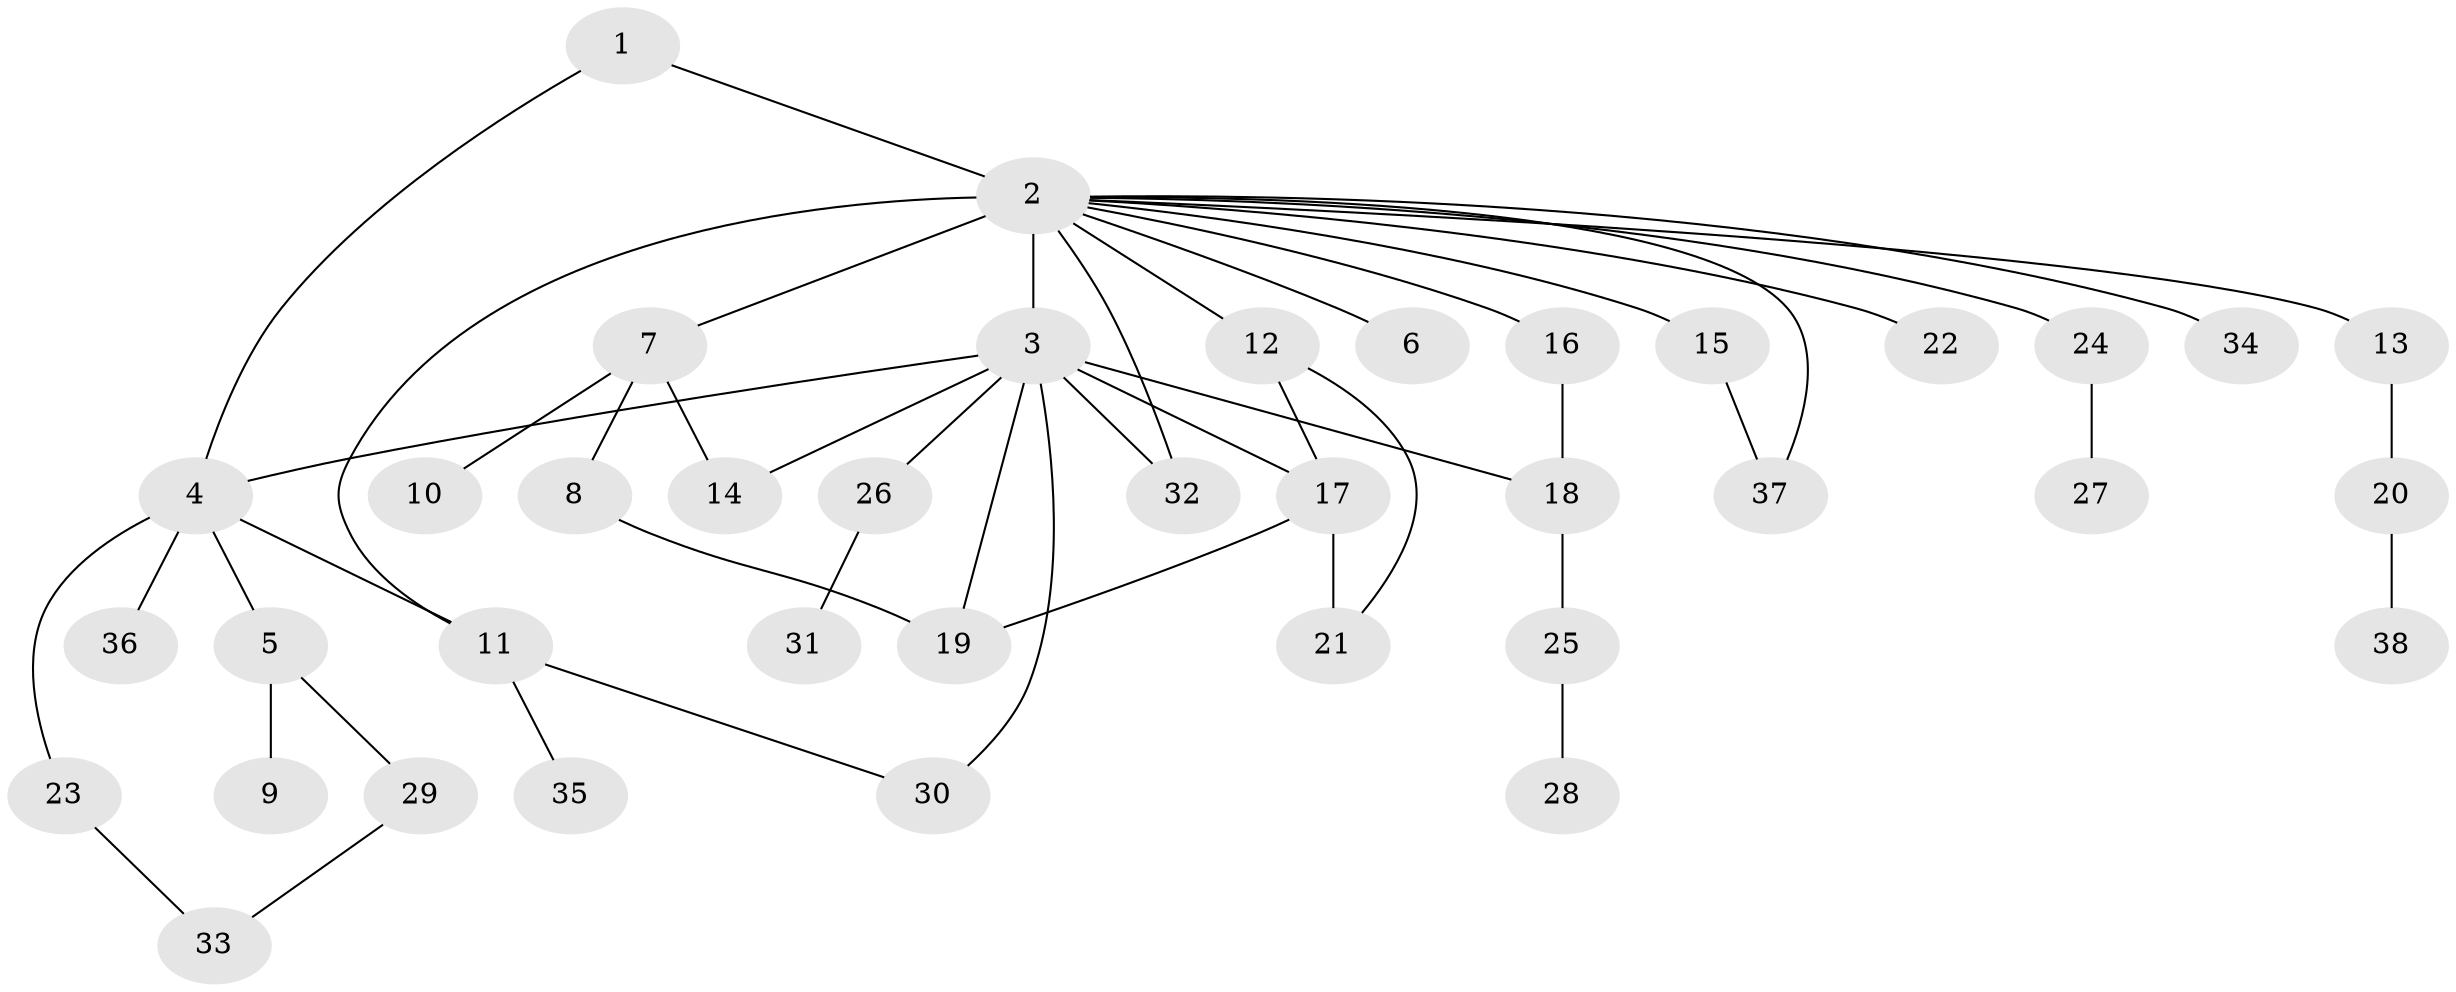 // original degree distribution, {6: 0.016666666666666666, 41: 0.008333333333333333, 1: 0.6166666666666667, 10: 0.008333333333333333, 8: 0.008333333333333333, 2: 0.14166666666666666, 5: 0.016666666666666666, 4: 0.075, 3: 0.10833333333333334}
// Generated by graph-tools (version 1.1) at 2025/50/03/04/25 22:50:27]
// undirected, 38 vertices, 49 edges
graph export_dot {
  node [color=gray90,style=filled];
  1;
  2;
  3;
  4;
  5;
  6;
  7;
  8;
  9;
  10;
  11;
  12;
  13;
  14;
  15;
  16;
  17;
  18;
  19;
  20;
  21;
  22;
  23;
  24;
  25;
  26;
  27;
  28;
  29;
  30;
  31;
  32;
  33;
  34;
  35;
  36;
  37;
  38;
  1 -- 2 [weight=1.0];
  1 -- 4 [weight=1.0];
  2 -- 3 [weight=26.0];
  2 -- 6 [weight=1.0];
  2 -- 7 [weight=1.0];
  2 -- 11 [weight=1.0];
  2 -- 12 [weight=1.0];
  2 -- 13 [weight=1.0];
  2 -- 15 [weight=1.0];
  2 -- 16 [weight=1.0];
  2 -- 22 [weight=1.0];
  2 -- 24 [weight=1.0];
  2 -- 32 [weight=1.0];
  2 -- 34 [weight=1.0];
  2 -- 37 [weight=1.0];
  3 -- 4 [weight=1.0];
  3 -- 14 [weight=1.0];
  3 -- 17 [weight=1.0];
  3 -- 18 [weight=1.0];
  3 -- 19 [weight=1.0];
  3 -- 26 [weight=1.0];
  3 -- 30 [weight=1.0];
  3 -- 32 [weight=1.0];
  4 -- 5 [weight=1.0];
  4 -- 11 [weight=1.0];
  4 -- 23 [weight=1.0];
  4 -- 36 [weight=1.0];
  5 -- 9 [weight=5.0];
  5 -- 29 [weight=1.0];
  7 -- 8 [weight=1.0];
  7 -- 10 [weight=1.0];
  7 -- 14 [weight=1.0];
  8 -- 19 [weight=1.0];
  11 -- 30 [weight=1.0];
  11 -- 35 [weight=1.0];
  12 -- 17 [weight=1.0];
  12 -- 21 [weight=1.0];
  13 -- 20 [weight=1.0];
  15 -- 37 [weight=1.0];
  16 -- 18 [weight=1.0];
  17 -- 19 [weight=1.0];
  17 -- 21 [weight=2.0];
  18 -- 25 [weight=1.0];
  20 -- 38 [weight=1.0];
  23 -- 33 [weight=1.0];
  24 -- 27 [weight=1.0];
  25 -- 28 [weight=1.0];
  26 -- 31 [weight=3.0];
  29 -- 33 [weight=1.0];
}
